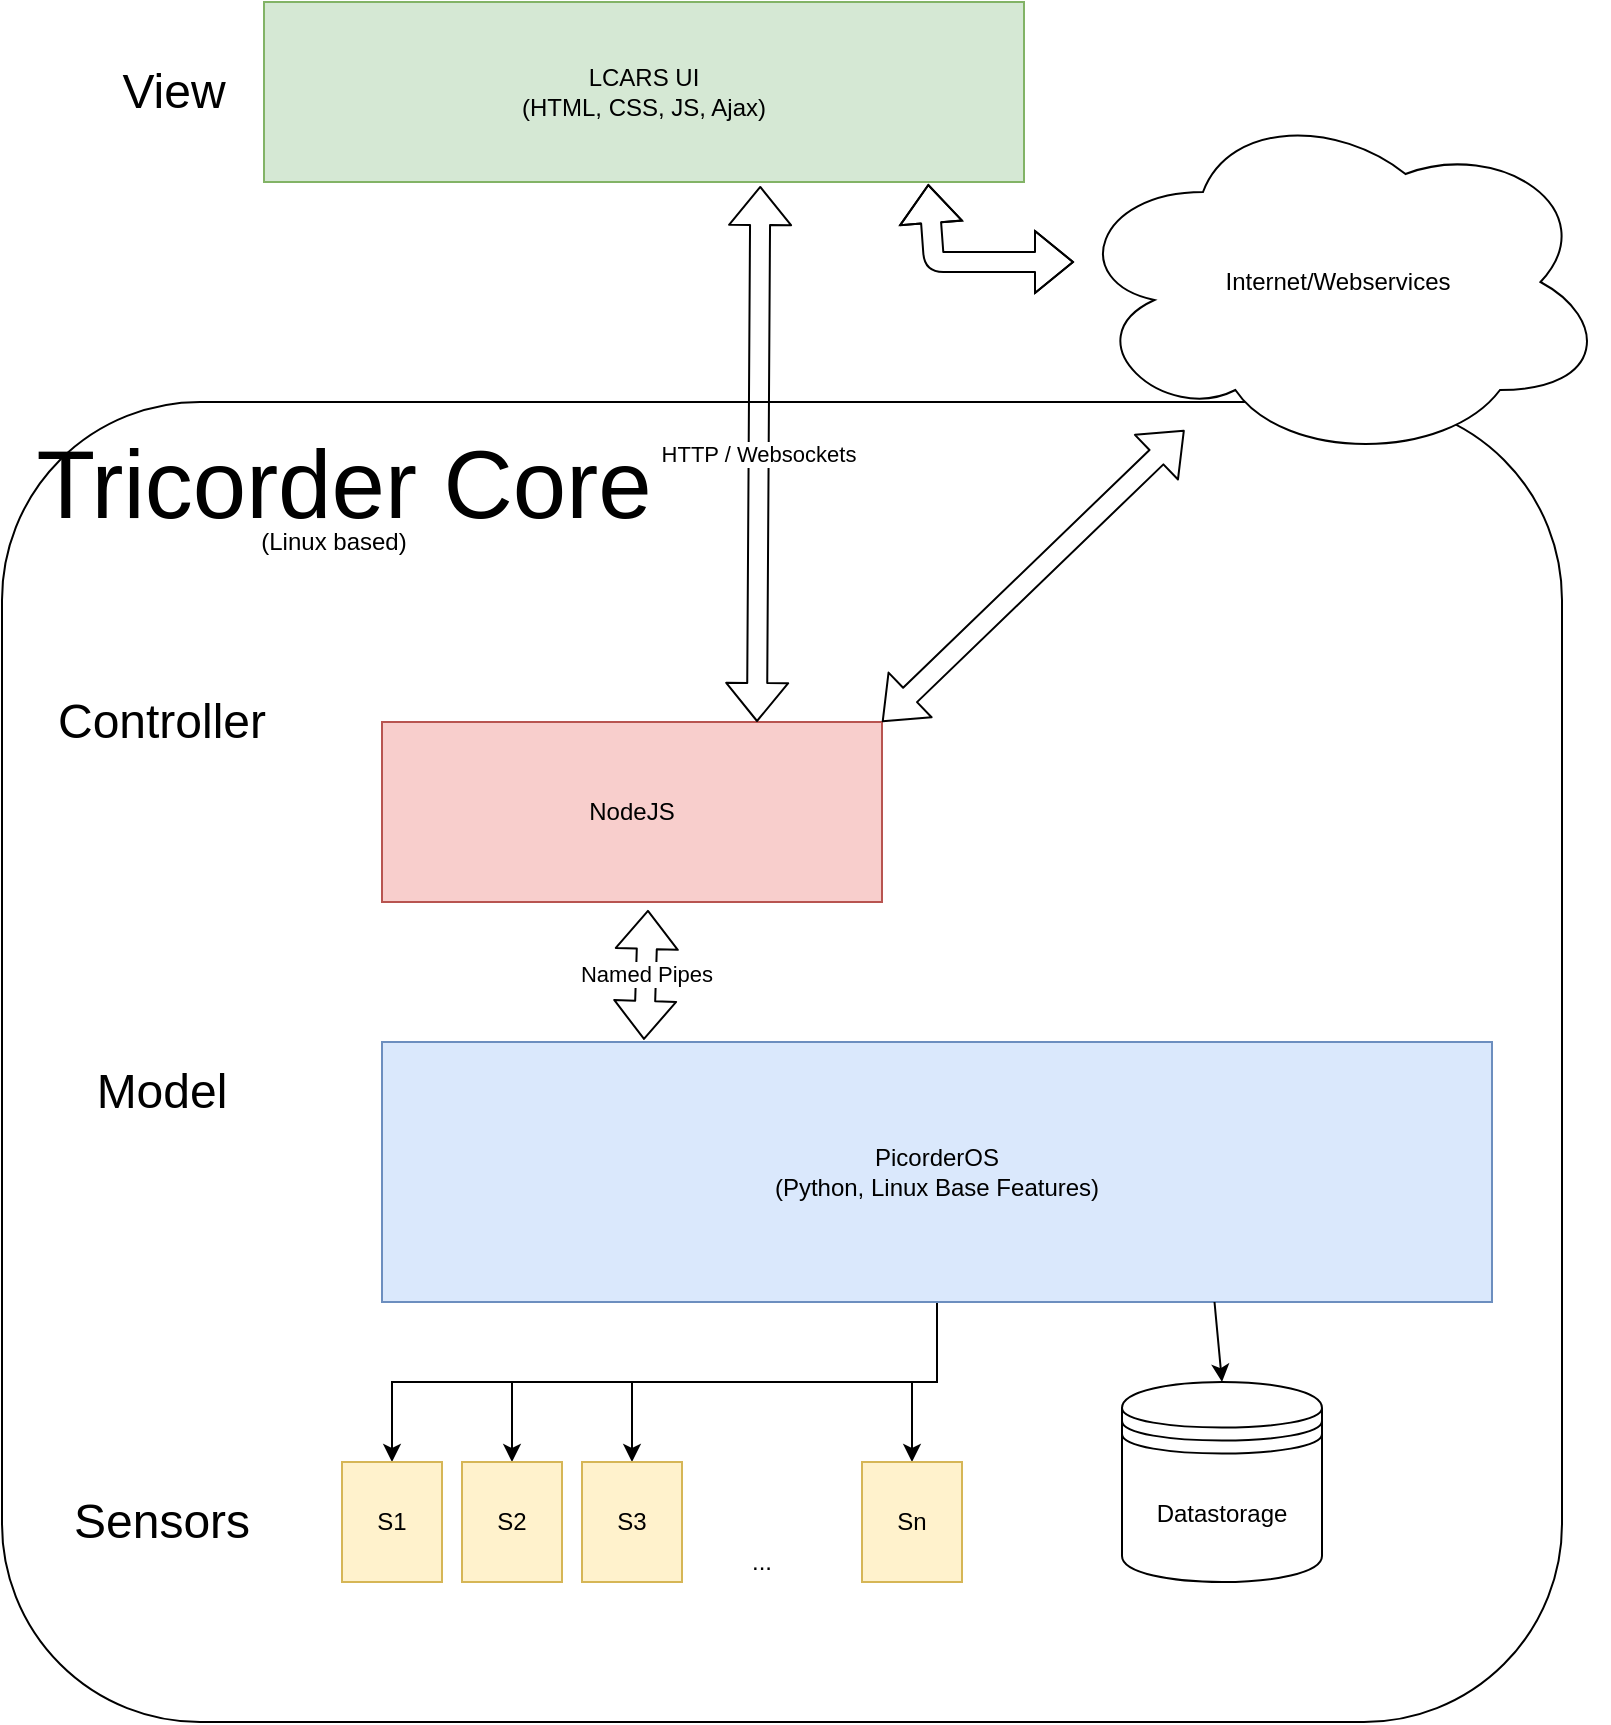 <mxfile version="14.4.3" type="device"><diagram id="prtHgNgQTEPvFCAcTncT" name="Page-1"><mxGraphModel dx="1081" dy="812" grid="1" gridSize="10" guides="1" tooltips="1" connect="1" arrows="1" fold="1" page="1" pageScale="1" pageWidth="827" pageHeight="1169" math="0" shadow="0"><root><mxCell id="0"/><mxCell id="1" parent="0"/><mxCell id="XKDdZMeMNymqncY7cgjF-28" value="" style="rounded=1;whiteSpace=wrap;html=1;" vertex="1" parent="1"><mxGeometry x="24" y="300" width="780" height="660" as="geometry"/></mxCell><mxCell id="XKDdZMeMNymqncY7cgjF-2" value="LCARS UI&lt;br&gt;(HTML, CSS, JS, Ajax)" style="rounded=0;whiteSpace=wrap;html=1;fillColor=#d5e8d4;strokeColor=#82b366;" vertex="1" parent="1"><mxGeometry x="155" y="100" width="380" height="90" as="geometry"/></mxCell><mxCell id="XKDdZMeMNymqncY7cgjF-3" value="NodeJS" style="rounded=0;whiteSpace=wrap;html=1;fillColor=#f8cecc;strokeColor=#b85450;" vertex="1" parent="1"><mxGeometry x="214" y="460" width="250" height="90" as="geometry"/></mxCell><mxCell id="XKDdZMeMNymqncY7cgjF-5" value="&lt;font style=&quot;font-size: 24px&quot;&gt;View&lt;/font&gt;" style="text;html=1;strokeColor=none;fillColor=none;align=center;verticalAlign=middle;whiteSpace=wrap;rounded=0;" vertex="1" parent="1"><mxGeometry x="90" y="135" width="40" height="20" as="geometry"/></mxCell><mxCell id="XKDdZMeMNymqncY7cgjF-6" value="&lt;font style=&quot;font-size: 24px&quot;&gt;Controller&lt;/font&gt;" style="text;html=1;strokeColor=none;fillColor=none;align=center;verticalAlign=middle;whiteSpace=wrap;rounded=0;" vertex="1" parent="1"><mxGeometry x="84" y="450" width="40" height="20" as="geometry"/></mxCell><mxCell id="XKDdZMeMNymqncY7cgjF-20" style="edgeStyle=orthogonalEdgeStyle;rounded=0;orthogonalLoop=1;jettySize=auto;html=1;exitX=0.5;exitY=1;exitDx=0;exitDy=0;entryX=0.5;entryY=0;entryDx=0;entryDy=0;" edge="1" parent="1" source="XKDdZMeMNymqncY7cgjF-7" target="XKDdZMeMNymqncY7cgjF-9"><mxGeometry relative="1" as="geometry"/></mxCell><mxCell id="XKDdZMeMNymqncY7cgjF-23" style="edgeStyle=orthogonalEdgeStyle;rounded=0;orthogonalLoop=1;jettySize=auto;html=1;exitX=0.5;exitY=1;exitDx=0;exitDy=0;entryX=0.5;entryY=0;entryDx=0;entryDy=0;" edge="1" parent="1" source="XKDdZMeMNymqncY7cgjF-7" target="XKDdZMeMNymqncY7cgjF-10"><mxGeometry relative="1" as="geometry"/></mxCell><mxCell id="XKDdZMeMNymqncY7cgjF-25" style="edgeStyle=orthogonalEdgeStyle;rounded=0;orthogonalLoop=1;jettySize=auto;html=1;exitX=0.5;exitY=1;exitDx=0;exitDy=0;entryX=0.5;entryY=0;entryDx=0;entryDy=0;" edge="1" parent="1" source="XKDdZMeMNymqncY7cgjF-7" target="XKDdZMeMNymqncY7cgjF-11"><mxGeometry relative="1" as="geometry"/></mxCell><mxCell id="XKDdZMeMNymqncY7cgjF-27" style="edgeStyle=orthogonalEdgeStyle;rounded=0;orthogonalLoop=1;jettySize=auto;html=1;exitX=0.5;exitY=1;exitDx=0;exitDy=0;" edge="1" parent="1" source="XKDdZMeMNymqncY7cgjF-7" target="XKDdZMeMNymqncY7cgjF-13"><mxGeometry relative="1" as="geometry"/></mxCell><mxCell id="XKDdZMeMNymqncY7cgjF-7" value="PicorderOS&lt;br&gt;(Python, Linux Base Features)" style="rounded=0;whiteSpace=wrap;html=1;fillColor=#dae8fc;strokeColor=#6c8ebf;" vertex="1" parent="1"><mxGeometry x="214" y="620" width="555" height="130" as="geometry"/></mxCell><mxCell id="XKDdZMeMNymqncY7cgjF-8" value="&lt;font style=&quot;font-size: 24px&quot;&gt;Model&lt;/font&gt;" style="text;html=1;strokeColor=none;fillColor=none;align=center;verticalAlign=middle;whiteSpace=wrap;rounded=0;" vertex="1" parent="1"><mxGeometry x="84" y="630" width="40" height="30" as="geometry"/></mxCell><mxCell id="XKDdZMeMNymqncY7cgjF-9" value="S1" style="rounded=0;whiteSpace=wrap;html=1;fillColor=#fff2cc;strokeColor=#d6b656;" vertex="1" parent="1"><mxGeometry x="194" y="830" width="50" height="60" as="geometry"/></mxCell><mxCell id="XKDdZMeMNymqncY7cgjF-10" value="S2" style="rounded=0;whiteSpace=wrap;html=1;fillColor=#fff2cc;strokeColor=#d6b656;" vertex="1" parent="1"><mxGeometry x="254" y="830" width="50" height="60" as="geometry"/></mxCell><mxCell id="XKDdZMeMNymqncY7cgjF-11" value="S3" style="rounded=0;whiteSpace=wrap;html=1;fillColor=#fff2cc;strokeColor=#d6b656;" vertex="1" parent="1"><mxGeometry x="314" y="830" width="50" height="60" as="geometry"/></mxCell><mxCell id="XKDdZMeMNymqncY7cgjF-12" value="..." style="text;html=1;strokeColor=none;fillColor=none;align=center;verticalAlign=middle;whiteSpace=wrap;rounded=0;" vertex="1" parent="1"><mxGeometry x="384" y="870" width="40" height="20" as="geometry"/></mxCell><mxCell id="XKDdZMeMNymqncY7cgjF-13" value="Sn" style="rounded=0;whiteSpace=wrap;html=1;fillColor=#fff2cc;strokeColor=#d6b656;" vertex="1" parent="1"><mxGeometry x="454" y="830" width="50" height="60" as="geometry"/></mxCell><mxCell id="XKDdZMeMNymqncY7cgjF-14" value="HTTP / Websockets" style="shape=flexArrow;endArrow=classic;startArrow=classic;html=1;exitX=0.75;exitY=0;exitDx=0;exitDy=0;entryX=0.653;entryY=1.022;entryDx=0;entryDy=0;entryPerimeter=0;" edge="1" parent="1" source="XKDdZMeMNymqncY7cgjF-3" target="XKDdZMeMNymqncY7cgjF-2"><mxGeometry width="50" height="50" relative="1" as="geometry"><mxPoint x="335" y="350" as="sourcePoint"/><mxPoint x="390" y="192" as="targetPoint"/></mxGeometry></mxCell><mxCell id="XKDdZMeMNymqncY7cgjF-29" value="&lt;font style=&quot;font-size: 24px&quot;&gt;Sensors&lt;br&gt;&lt;/font&gt;" style="text;html=1;strokeColor=none;fillColor=none;align=center;verticalAlign=middle;whiteSpace=wrap;rounded=0;" vertex="1" parent="1"><mxGeometry x="84" y="845" width="40" height="30" as="geometry"/></mxCell><mxCell id="XKDdZMeMNymqncY7cgjF-30" value="Internet/Webservices" style="ellipse;shape=cloud;whiteSpace=wrap;html=1;" vertex="1" parent="1"><mxGeometry x="557" y="150" width="270" height="180" as="geometry"/></mxCell><mxCell id="XKDdZMeMNymqncY7cgjF-31" value="" style="shape=flexArrow;endArrow=classic;startArrow=classic;html=1;entryX=0.874;entryY=1.011;entryDx=0;entryDy=0;entryPerimeter=0;" edge="1" parent="1" target="XKDdZMeMNymqncY7cgjF-2"><mxGeometry width="50" height="50" relative="1" as="geometry"><mxPoint x="560" y="230" as="sourcePoint"/><mxPoint x="620" y="210" as="targetPoint"/><Array as="points"><mxPoint x="490" y="230"/></Array></mxGeometry></mxCell><mxCell id="XKDdZMeMNymqncY7cgjF-32" value="" style="shape=flexArrow;endArrow=classic;startArrow=classic;html=1;exitX=1;exitY=0;exitDx=0;exitDy=0;" edge="1" parent="1" source="XKDdZMeMNymqncY7cgjF-3" target="XKDdZMeMNymqncY7cgjF-30"><mxGeometry width="50" height="50" relative="1" as="geometry"><mxPoint x="534" y="520" as="sourcePoint"/><mxPoint x="582.59" y="379.78" as="targetPoint"/></mxGeometry></mxCell><mxCell id="XKDdZMeMNymqncY7cgjF-33" value="Datastorage" style="shape=datastore;whiteSpace=wrap;html=1;" vertex="1" parent="1"><mxGeometry x="584" y="790" width="100" height="100" as="geometry"/></mxCell><mxCell id="XKDdZMeMNymqncY7cgjF-34" value="" style="endArrow=classic;html=1;entryX=0.5;entryY=0;entryDx=0;entryDy=0;exitX=0.75;exitY=1;exitDx=0;exitDy=0;" edge="1" parent="1" source="XKDdZMeMNymqncY7cgjF-7" target="XKDdZMeMNymqncY7cgjF-33"><mxGeometry width="50" height="50" relative="1" as="geometry"><mxPoint x="624" y="790" as="sourcePoint"/><mxPoint x="674" y="740" as="targetPoint"/><Array as="points"/></mxGeometry></mxCell><mxCell id="XKDdZMeMNymqncY7cgjF-35" value="Named Pipes" style="shape=flexArrow;endArrow=classic;startArrow=classic;html=1;exitX=0.236;exitY=-0.008;exitDx=0;exitDy=0;exitPerimeter=0;entryX=0.532;entryY=1.044;entryDx=0;entryDy=0;entryPerimeter=0;" edge="1" parent="1" source="XKDdZMeMNymqncY7cgjF-7" target="XKDdZMeMNymqncY7cgjF-3"><mxGeometry width="50" height="50" relative="1" as="geometry"><mxPoint x="344" y="610" as="sourcePoint"/><mxPoint x="344" y="560" as="targetPoint"/></mxGeometry></mxCell><mxCell id="XKDdZMeMNymqncY7cgjF-37" value="&lt;font style=&quot;font-size: 48px&quot;&gt;Tricorder Core&lt;br&gt;&lt;br&gt;&lt;/font&gt;" style="text;html=1;strokeColor=none;fillColor=none;align=center;verticalAlign=middle;whiteSpace=wrap;rounded=0;" vertex="1" parent="1"><mxGeometry x="40" y="360" width="310" height="20" as="geometry"/></mxCell><mxCell id="XKDdZMeMNymqncY7cgjF-38" value="&lt;span&gt;(Linux based)&lt;/span&gt;" style="text;html=1;strokeColor=none;fillColor=none;align=center;verticalAlign=middle;whiteSpace=wrap;rounded=0;" vertex="1" parent="1"><mxGeometry x="100" y="360" width="180" height="20" as="geometry"/></mxCell></root></mxGraphModel></diagram></mxfile>